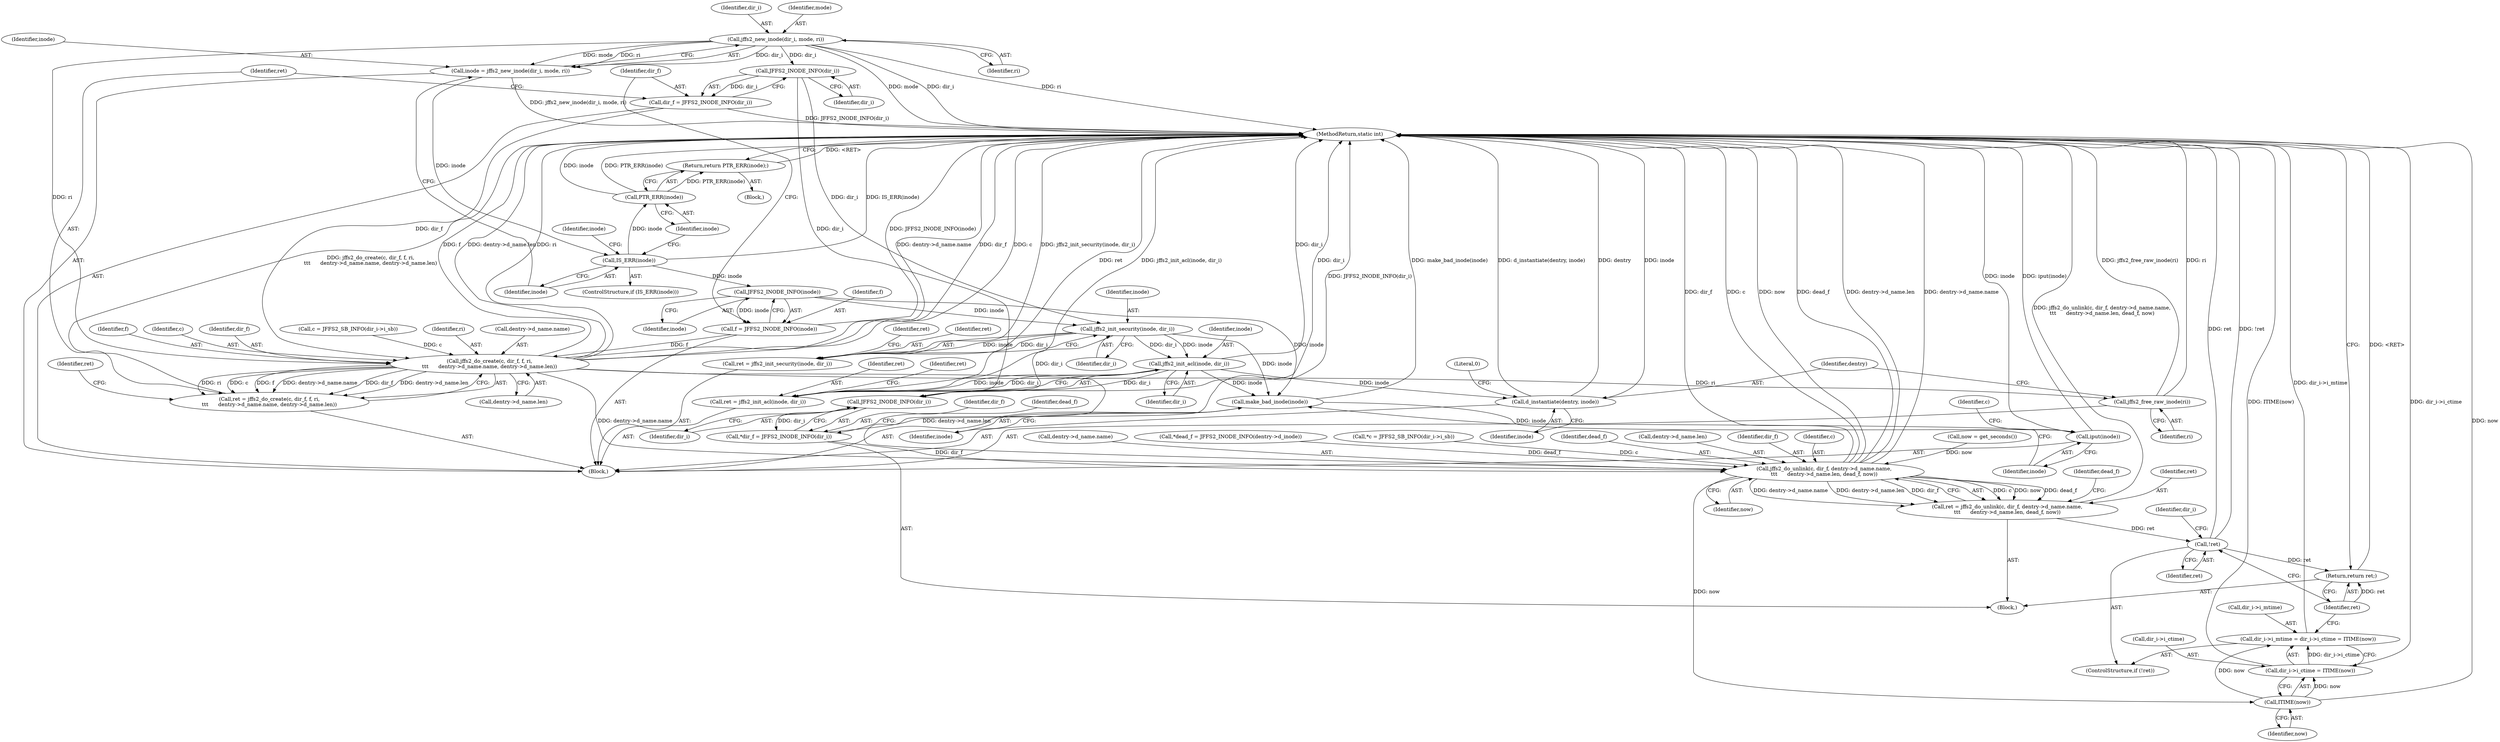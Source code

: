 digraph "0_infradead_9ed437c50d89eabae763dd422579f73fdebf288d_0@pointer" {
"1000132" [label="(Call,jffs2_new_inode(dir_i, mode, ri))"];
"1000130" [label="(Call,inode = jffs2_new_inode(dir_i, mode, ri))"];
"1000137" [label="(Call,IS_ERR(inode))"];
"1000141" [label="(Call,PTR_ERR(inode))"];
"1000140" [label="(Return,return PTR_ERR(inode);)"];
"1000172" [label="(Call,JFFS2_INODE_INFO(inode))"];
"1000170" [label="(Call,f = JFFS2_INODE_INFO(inode))"];
"1000180" [label="(Call,jffs2_do_create(c, dir_f, f, ri,\n\t\t\t      dentry->d_name.name, dentry->d_name.len))"];
"1000178" [label="(Call,ret = jffs2_do_create(c, dir_f, f, ri,\n\t\t\t      dentry->d_name.name, dentry->d_name.len))"];
"1000214" [label="(Call,jffs2_free_raw_inode(ri))"];
"1000253" [label="(Call,jffs2_do_unlink(c, dir_f, dentry->d_name.name,\n\t\t\t      dentry->d_name.len, dead_f, now))"];
"1000251" [label="(Call,ret = jffs2_do_unlink(c, dir_f, dentry->d_name.name,\n\t\t\t      dentry->d_name.len, dead_f, now))"];
"1000284" [label="(Call,!ret)"];
"1000296" [label="(Return,return ret;)"];
"1000294" [label="(Call,ITIME(now))"];
"1000286" [label="(Call,dir_i->i_mtime = dir_i->i_ctime = ITIME(now))"];
"1000290" [label="(Call,dir_i->i_ctime = ITIME(now))"];
"1000200" [label="(Call,jffs2_init_security(inode, dir_i))"];
"1000198" [label="(Call,ret = jffs2_init_security(inode, dir_i))"];
"1000208" [label="(Call,jffs2_init_acl(inode, dir_i))"];
"1000206" [label="(Call,ret = jffs2_init_acl(inode, dir_i))"];
"1000216" [label="(Call,d_instantiate(dentry, inode))"];
"1000222" [label="(Call,make_bad_inode(inode))"];
"1000224" [label="(Call,iput(inode))"];
"1000237" [label="(Call,JFFS2_INODE_INFO(dir_i))"];
"1000235" [label="(Call,*dir_f = JFFS2_INODE_INFO(dir_i))"];
"1000176" [label="(Call,JFFS2_INODE_INFO(dir_i))"];
"1000174" [label="(Call,dir_f = JFFS2_INODE_INFO(dir_i))"];
"1000204" [label="(Identifier,ret)"];
"1000225" [label="(Identifier,inode)"];
"1000172" [label="(Call,JFFS2_INODE_INFO(inode))"];
"1000178" [label="(Call,ret = jffs2_do_create(c, dir_f, f, ri,\n\t\t\t      dentry->d_name.name, dentry->d_name.len))"];
"1000132" [label="(Call,jffs2_new_inode(dir_i, mode, ri))"];
"1000270" [label="(Identifier,dead_f)"];
"1000130" [label="(Call,inode = jffs2_new_inode(dir_i, mode, ri))"];
"1000180" [label="(Call,jffs2_do_create(c, dir_f, f, ri,\n\t\t\t      dentry->d_name.name, dentry->d_name.len))"];
"1000251" [label="(Call,ret = jffs2_do_unlink(c, dir_f, dentry->d_name.name,\n\t\t\t      dentry->d_name.len, dead_f, now))"];
"1000196" [label="(Identifier,ret)"];
"1000248" [label="(Call,now = get_seconds())"];
"1000175" [label="(Identifier,dir_f)"];
"1000131" [label="(Identifier,inode)"];
"1000176" [label="(Call,JFFS2_INODE_INFO(dir_i))"];
"1000215" [label="(Identifier,ri)"];
"1000137" [label="(Call,IS_ERR(inode))"];
"1000198" [label="(Call,ret = jffs2_init_security(inode, dir_i))"];
"1000212" [label="(Identifier,ret)"];
"1000253" [label="(Call,jffs2_do_unlink(c, dir_f, dentry->d_name.name,\n\t\t\t      dentry->d_name.len, dead_f, now))"];
"1000181" [label="(Identifier,c)"];
"1000256" [label="(Call,dentry->d_name.name)"];
"1000226" [label="(Block,)"];
"1000285" [label="(Identifier,ret)"];
"1000224" [label="(Call,iput(inode))"];
"1000182" [label="(Identifier,dir_f)"];
"1000240" [label="(Call,*dead_f = JFFS2_INODE_INFO(dentry->d_inode))"];
"1000207" [label="(Identifier,ret)"];
"1000222" [label="(Call,make_bad_inode(inode))"];
"1000216" [label="(Call,d_instantiate(dentry, inode))"];
"1000145" [label="(Identifier,inode)"];
"1000177" [label="(Identifier,dir_i)"];
"1000220" [label="(Literal,0)"];
"1000286" [label="(Call,dir_i->i_mtime = dir_i->i_ctime = ITIME(now))"];
"1000111" [label="(Block,)"];
"1000133" [label="(Identifier,dir_i)"];
"1000139" [label="(Block,)"];
"1000267" [label="(Identifier,now)"];
"1000297" [label="(Identifier,ret)"];
"1000484" [label="(MethodReturn,static int)"];
"1000295" [label="(Identifier,now)"];
"1000206" [label="(Call,ret = jffs2_init_acl(inode, dir_i))"];
"1000228" [label="(Call,*c = JFFS2_SB_INFO(dir_i->i_sb))"];
"1000236" [label="(Identifier,dir_f)"];
"1000124" [label="(Call,c = JFFS2_SB_INFO(dir_i->i_sb))"];
"1000294" [label="(Call,ITIME(now))"];
"1000218" [label="(Identifier,inode)"];
"1000140" [label="(Return,return PTR_ERR(inode);)"];
"1000171" [label="(Identifier,f)"];
"1000266" [label="(Identifier,dead_f)"];
"1000235" [label="(Call,*dir_f = JFFS2_INODE_INFO(dir_i))"];
"1000238" [label="(Identifier,dir_i)"];
"1000135" [label="(Identifier,ri)"];
"1000200" [label="(Call,jffs2_init_security(inode, dir_i))"];
"1000261" [label="(Call,dentry->d_name.len)"];
"1000209" [label="(Identifier,inode)"];
"1000214" [label="(Call,jffs2_free_raw_inode(ri))"];
"1000136" [label="(ControlStructure,if (IS_ERR(inode)))"];
"1000184" [label="(Identifier,ri)"];
"1000229" [label="(Identifier,c)"];
"1000170" [label="(Call,f = JFFS2_INODE_INFO(inode))"];
"1000190" [label="(Call,dentry->d_name.len)"];
"1000283" [label="(ControlStructure,if (!ret))"];
"1000138" [label="(Identifier,inode)"];
"1000241" [label="(Identifier,dead_f)"];
"1000223" [label="(Identifier,inode)"];
"1000208" [label="(Call,jffs2_init_acl(inode, dir_i))"];
"1000185" [label="(Call,dentry->d_name.name)"];
"1000179" [label="(Identifier,ret)"];
"1000183" [label="(Identifier,f)"];
"1000296" [label="(Return,return ret;)"];
"1000290" [label="(Call,dir_i->i_ctime = ITIME(now))"];
"1000255" [label="(Identifier,dir_f)"];
"1000201" [label="(Identifier,inode)"];
"1000291" [label="(Call,dir_i->i_ctime)"];
"1000202" [label="(Identifier,dir_i)"];
"1000199" [label="(Identifier,ret)"];
"1000284" [label="(Call,!ret)"];
"1000174" [label="(Call,dir_f = JFFS2_INODE_INFO(dir_i))"];
"1000210" [label="(Identifier,dir_i)"];
"1000237" [label="(Call,JFFS2_INODE_INFO(dir_i))"];
"1000142" [label="(Identifier,inode)"];
"1000217" [label="(Identifier,dentry)"];
"1000252" [label="(Identifier,ret)"];
"1000141" [label="(Call,PTR_ERR(inode))"];
"1000254" [label="(Identifier,c)"];
"1000173" [label="(Identifier,inode)"];
"1000287" [label="(Call,dir_i->i_mtime)"];
"1000288" [label="(Identifier,dir_i)"];
"1000134" [label="(Identifier,mode)"];
"1000132" -> "1000130"  [label="AST: "];
"1000132" -> "1000135"  [label="CFG: "];
"1000133" -> "1000132"  [label="AST: "];
"1000134" -> "1000132"  [label="AST: "];
"1000135" -> "1000132"  [label="AST: "];
"1000130" -> "1000132"  [label="CFG: "];
"1000132" -> "1000484"  [label="DDG: mode"];
"1000132" -> "1000484"  [label="DDG: dir_i"];
"1000132" -> "1000484"  [label="DDG: ri"];
"1000132" -> "1000130"  [label="DDG: dir_i"];
"1000132" -> "1000130"  [label="DDG: mode"];
"1000132" -> "1000130"  [label="DDG: ri"];
"1000132" -> "1000176"  [label="DDG: dir_i"];
"1000132" -> "1000180"  [label="DDG: ri"];
"1000130" -> "1000111"  [label="AST: "];
"1000131" -> "1000130"  [label="AST: "];
"1000138" -> "1000130"  [label="CFG: "];
"1000130" -> "1000484"  [label="DDG: jffs2_new_inode(dir_i, mode, ri)"];
"1000130" -> "1000137"  [label="DDG: inode"];
"1000137" -> "1000136"  [label="AST: "];
"1000137" -> "1000138"  [label="CFG: "];
"1000138" -> "1000137"  [label="AST: "];
"1000142" -> "1000137"  [label="CFG: "];
"1000145" -> "1000137"  [label="CFG: "];
"1000137" -> "1000484"  [label="DDG: IS_ERR(inode)"];
"1000137" -> "1000141"  [label="DDG: inode"];
"1000137" -> "1000172"  [label="DDG: inode"];
"1000141" -> "1000140"  [label="AST: "];
"1000141" -> "1000142"  [label="CFG: "];
"1000142" -> "1000141"  [label="AST: "];
"1000140" -> "1000141"  [label="CFG: "];
"1000141" -> "1000484"  [label="DDG: inode"];
"1000141" -> "1000484"  [label="DDG: PTR_ERR(inode)"];
"1000141" -> "1000140"  [label="DDG: PTR_ERR(inode)"];
"1000140" -> "1000139"  [label="AST: "];
"1000484" -> "1000140"  [label="CFG: "];
"1000140" -> "1000484"  [label="DDG: <RET>"];
"1000172" -> "1000170"  [label="AST: "];
"1000172" -> "1000173"  [label="CFG: "];
"1000173" -> "1000172"  [label="AST: "];
"1000170" -> "1000172"  [label="CFG: "];
"1000172" -> "1000170"  [label="DDG: inode"];
"1000172" -> "1000200"  [label="DDG: inode"];
"1000172" -> "1000222"  [label="DDG: inode"];
"1000170" -> "1000111"  [label="AST: "];
"1000171" -> "1000170"  [label="AST: "];
"1000175" -> "1000170"  [label="CFG: "];
"1000170" -> "1000484"  [label="DDG: JFFS2_INODE_INFO(inode)"];
"1000170" -> "1000180"  [label="DDG: f"];
"1000180" -> "1000178"  [label="AST: "];
"1000180" -> "1000190"  [label="CFG: "];
"1000181" -> "1000180"  [label="AST: "];
"1000182" -> "1000180"  [label="AST: "];
"1000183" -> "1000180"  [label="AST: "];
"1000184" -> "1000180"  [label="AST: "];
"1000185" -> "1000180"  [label="AST: "];
"1000190" -> "1000180"  [label="AST: "];
"1000178" -> "1000180"  [label="CFG: "];
"1000180" -> "1000484"  [label="DDG: dentry->d_name.name"];
"1000180" -> "1000484"  [label="DDG: dir_f"];
"1000180" -> "1000484"  [label="DDG: dentry->d_name.len"];
"1000180" -> "1000484"  [label="DDG: ri"];
"1000180" -> "1000484"  [label="DDG: c"];
"1000180" -> "1000484"  [label="DDG: f"];
"1000180" -> "1000178"  [label="DDG: ri"];
"1000180" -> "1000178"  [label="DDG: c"];
"1000180" -> "1000178"  [label="DDG: f"];
"1000180" -> "1000178"  [label="DDG: dentry->d_name.name"];
"1000180" -> "1000178"  [label="DDG: dir_f"];
"1000180" -> "1000178"  [label="DDG: dentry->d_name.len"];
"1000124" -> "1000180"  [label="DDG: c"];
"1000174" -> "1000180"  [label="DDG: dir_f"];
"1000180" -> "1000214"  [label="DDG: ri"];
"1000180" -> "1000253"  [label="DDG: dentry->d_name.name"];
"1000180" -> "1000253"  [label="DDG: dentry->d_name.len"];
"1000178" -> "1000111"  [label="AST: "];
"1000179" -> "1000178"  [label="AST: "];
"1000196" -> "1000178"  [label="CFG: "];
"1000178" -> "1000484"  [label="DDG: jffs2_do_create(c, dir_f, f, ri,\n\t\t\t      dentry->d_name.name, dentry->d_name.len)"];
"1000214" -> "1000111"  [label="AST: "];
"1000214" -> "1000215"  [label="CFG: "];
"1000215" -> "1000214"  [label="AST: "];
"1000217" -> "1000214"  [label="CFG: "];
"1000214" -> "1000484"  [label="DDG: jffs2_free_raw_inode(ri)"];
"1000214" -> "1000484"  [label="DDG: ri"];
"1000253" -> "1000251"  [label="AST: "];
"1000253" -> "1000267"  [label="CFG: "];
"1000254" -> "1000253"  [label="AST: "];
"1000255" -> "1000253"  [label="AST: "];
"1000256" -> "1000253"  [label="AST: "];
"1000261" -> "1000253"  [label="AST: "];
"1000266" -> "1000253"  [label="AST: "];
"1000267" -> "1000253"  [label="AST: "];
"1000251" -> "1000253"  [label="CFG: "];
"1000253" -> "1000484"  [label="DDG: dir_f"];
"1000253" -> "1000484"  [label="DDG: c"];
"1000253" -> "1000484"  [label="DDG: now"];
"1000253" -> "1000484"  [label="DDG: dead_f"];
"1000253" -> "1000484"  [label="DDG: dentry->d_name.len"];
"1000253" -> "1000484"  [label="DDG: dentry->d_name.name"];
"1000253" -> "1000251"  [label="DDG: c"];
"1000253" -> "1000251"  [label="DDG: now"];
"1000253" -> "1000251"  [label="DDG: dead_f"];
"1000253" -> "1000251"  [label="DDG: dentry->d_name.name"];
"1000253" -> "1000251"  [label="DDG: dentry->d_name.len"];
"1000253" -> "1000251"  [label="DDG: dir_f"];
"1000228" -> "1000253"  [label="DDG: c"];
"1000235" -> "1000253"  [label="DDG: dir_f"];
"1000240" -> "1000253"  [label="DDG: dead_f"];
"1000248" -> "1000253"  [label="DDG: now"];
"1000253" -> "1000294"  [label="DDG: now"];
"1000251" -> "1000226"  [label="AST: "];
"1000252" -> "1000251"  [label="AST: "];
"1000270" -> "1000251"  [label="CFG: "];
"1000251" -> "1000484"  [label="DDG: jffs2_do_unlink(c, dir_f, dentry->d_name.name,\n\t\t\t      dentry->d_name.len, dead_f, now)"];
"1000251" -> "1000284"  [label="DDG: ret"];
"1000284" -> "1000283"  [label="AST: "];
"1000284" -> "1000285"  [label="CFG: "];
"1000285" -> "1000284"  [label="AST: "];
"1000288" -> "1000284"  [label="CFG: "];
"1000297" -> "1000284"  [label="CFG: "];
"1000284" -> "1000484"  [label="DDG: ret"];
"1000284" -> "1000484"  [label="DDG: !ret"];
"1000284" -> "1000296"  [label="DDG: ret"];
"1000296" -> "1000226"  [label="AST: "];
"1000296" -> "1000297"  [label="CFG: "];
"1000297" -> "1000296"  [label="AST: "];
"1000484" -> "1000296"  [label="CFG: "];
"1000296" -> "1000484"  [label="DDG: <RET>"];
"1000297" -> "1000296"  [label="DDG: ret"];
"1000294" -> "1000290"  [label="AST: "];
"1000294" -> "1000295"  [label="CFG: "];
"1000295" -> "1000294"  [label="AST: "];
"1000290" -> "1000294"  [label="CFG: "];
"1000294" -> "1000484"  [label="DDG: now"];
"1000294" -> "1000286"  [label="DDG: now"];
"1000294" -> "1000290"  [label="DDG: now"];
"1000286" -> "1000283"  [label="AST: "];
"1000286" -> "1000290"  [label="CFG: "];
"1000287" -> "1000286"  [label="AST: "];
"1000290" -> "1000286"  [label="AST: "];
"1000297" -> "1000286"  [label="CFG: "];
"1000286" -> "1000484"  [label="DDG: dir_i->i_mtime"];
"1000290" -> "1000286"  [label="DDG: dir_i->i_ctime"];
"1000291" -> "1000290"  [label="AST: "];
"1000290" -> "1000484"  [label="DDG: dir_i->i_ctime"];
"1000290" -> "1000484"  [label="DDG: ITIME(now)"];
"1000200" -> "1000198"  [label="AST: "];
"1000200" -> "1000202"  [label="CFG: "];
"1000201" -> "1000200"  [label="AST: "];
"1000202" -> "1000200"  [label="AST: "];
"1000198" -> "1000200"  [label="CFG: "];
"1000200" -> "1000198"  [label="DDG: inode"];
"1000200" -> "1000198"  [label="DDG: dir_i"];
"1000176" -> "1000200"  [label="DDG: dir_i"];
"1000200" -> "1000208"  [label="DDG: inode"];
"1000200" -> "1000208"  [label="DDG: dir_i"];
"1000200" -> "1000222"  [label="DDG: inode"];
"1000200" -> "1000237"  [label="DDG: dir_i"];
"1000198" -> "1000111"  [label="AST: "];
"1000199" -> "1000198"  [label="AST: "];
"1000204" -> "1000198"  [label="CFG: "];
"1000198" -> "1000484"  [label="DDG: jffs2_init_security(inode, dir_i)"];
"1000208" -> "1000206"  [label="AST: "];
"1000208" -> "1000210"  [label="CFG: "];
"1000209" -> "1000208"  [label="AST: "];
"1000210" -> "1000208"  [label="AST: "];
"1000206" -> "1000208"  [label="CFG: "];
"1000208" -> "1000484"  [label="DDG: dir_i"];
"1000208" -> "1000206"  [label="DDG: inode"];
"1000208" -> "1000206"  [label="DDG: dir_i"];
"1000208" -> "1000216"  [label="DDG: inode"];
"1000208" -> "1000222"  [label="DDG: inode"];
"1000208" -> "1000237"  [label="DDG: dir_i"];
"1000206" -> "1000111"  [label="AST: "];
"1000207" -> "1000206"  [label="AST: "];
"1000212" -> "1000206"  [label="CFG: "];
"1000206" -> "1000484"  [label="DDG: jffs2_init_acl(inode, dir_i)"];
"1000206" -> "1000484"  [label="DDG: ret"];
"1000216" -> "1000111"  [label="AST: "];
"1000216" -> "1000218"  [label="CFG: "];
"1000217" -> "1000216"  [label="AST: "];
"1000218" -> "1000216"  [label="AST: "];
"1000220" -> "1000216"  [label="CFG: "];
"1000216" -> "1000484"  [label="DDG: d_instantiate(dentry, inode)"];
"1000216" -> "1000484"  [label="DDG: dentry"];
"1000216" -> "1000484"  [label="DDG: inode"];
"1000222" -> "1000111"  [label="AST: "];
"1000222" -> "1000223"  [label="CFG: "];
"1000223" -> "1000222"  [label="AST: "];
"1000225" -> "1000222"  [label="CFG: "];
"1000222" -> "1000484"  [label="DDG: make_bad_inode(inode)"];
"1000222" -> "1000224"  [label="DDG: inode"];
"1000224" -> "1000111"  [label="AST: "];
"1000224" -> "1000225"  [label="CFG: "];
"1000225" -> "1000224"  [label="AST: "];
"1000229" -> "1000224"  [label="CFG: "];
"1000224" -> "1000484"  [label="DDG: inode"];
"1000224" -> "1000484"  [label="DDG: iput(inode)"];
"1000237" -> "1000235"  [label="AST: "];
"1000237" -> "1000238"  [label="CFG: "];
"1000238" -> "1000237"  [label="AST: "];
"1000235" -> "1000237"  [label="CFG: "];
"1000237" -> "1000484"  [label="DDG: dir_i"];
"1000237" -> "1000235"  [label="DDG: dir_i"];
"1000176" -> "1000237"  [label="DDG: dir_i"];
"1000235" -> "1000226"  [label="AST: "];
"1000236" -> "1000235"  [label="AST: "];
"1000241" -> "1000235"  [label="CFG: "];
"1000235" -> "1000484"  [label="DDG: JFFS2_INODE_INFO(dir_i)"];
"1000176" -> "1000174"  [label="AST: "];
"1000176" -> "1000177"  [label="CFG: "];
"1000177" -> "1000176"  [label="AST: "];
"1000174" -> "1000176"  [label="CFG: "];
"1000176" -> "1000174"  [label="DDG: dir_i"];
"1000174" -> "1000111"  [label="AST: "];
"1000175" -> "1000174"  [label="AST: "];
"1000179" -> "1000174"  [label="CFG: "];
"1000174" -> "1000484"  [label="DDG: JFFS2_INODE_INFO(dir_i)"];
}
